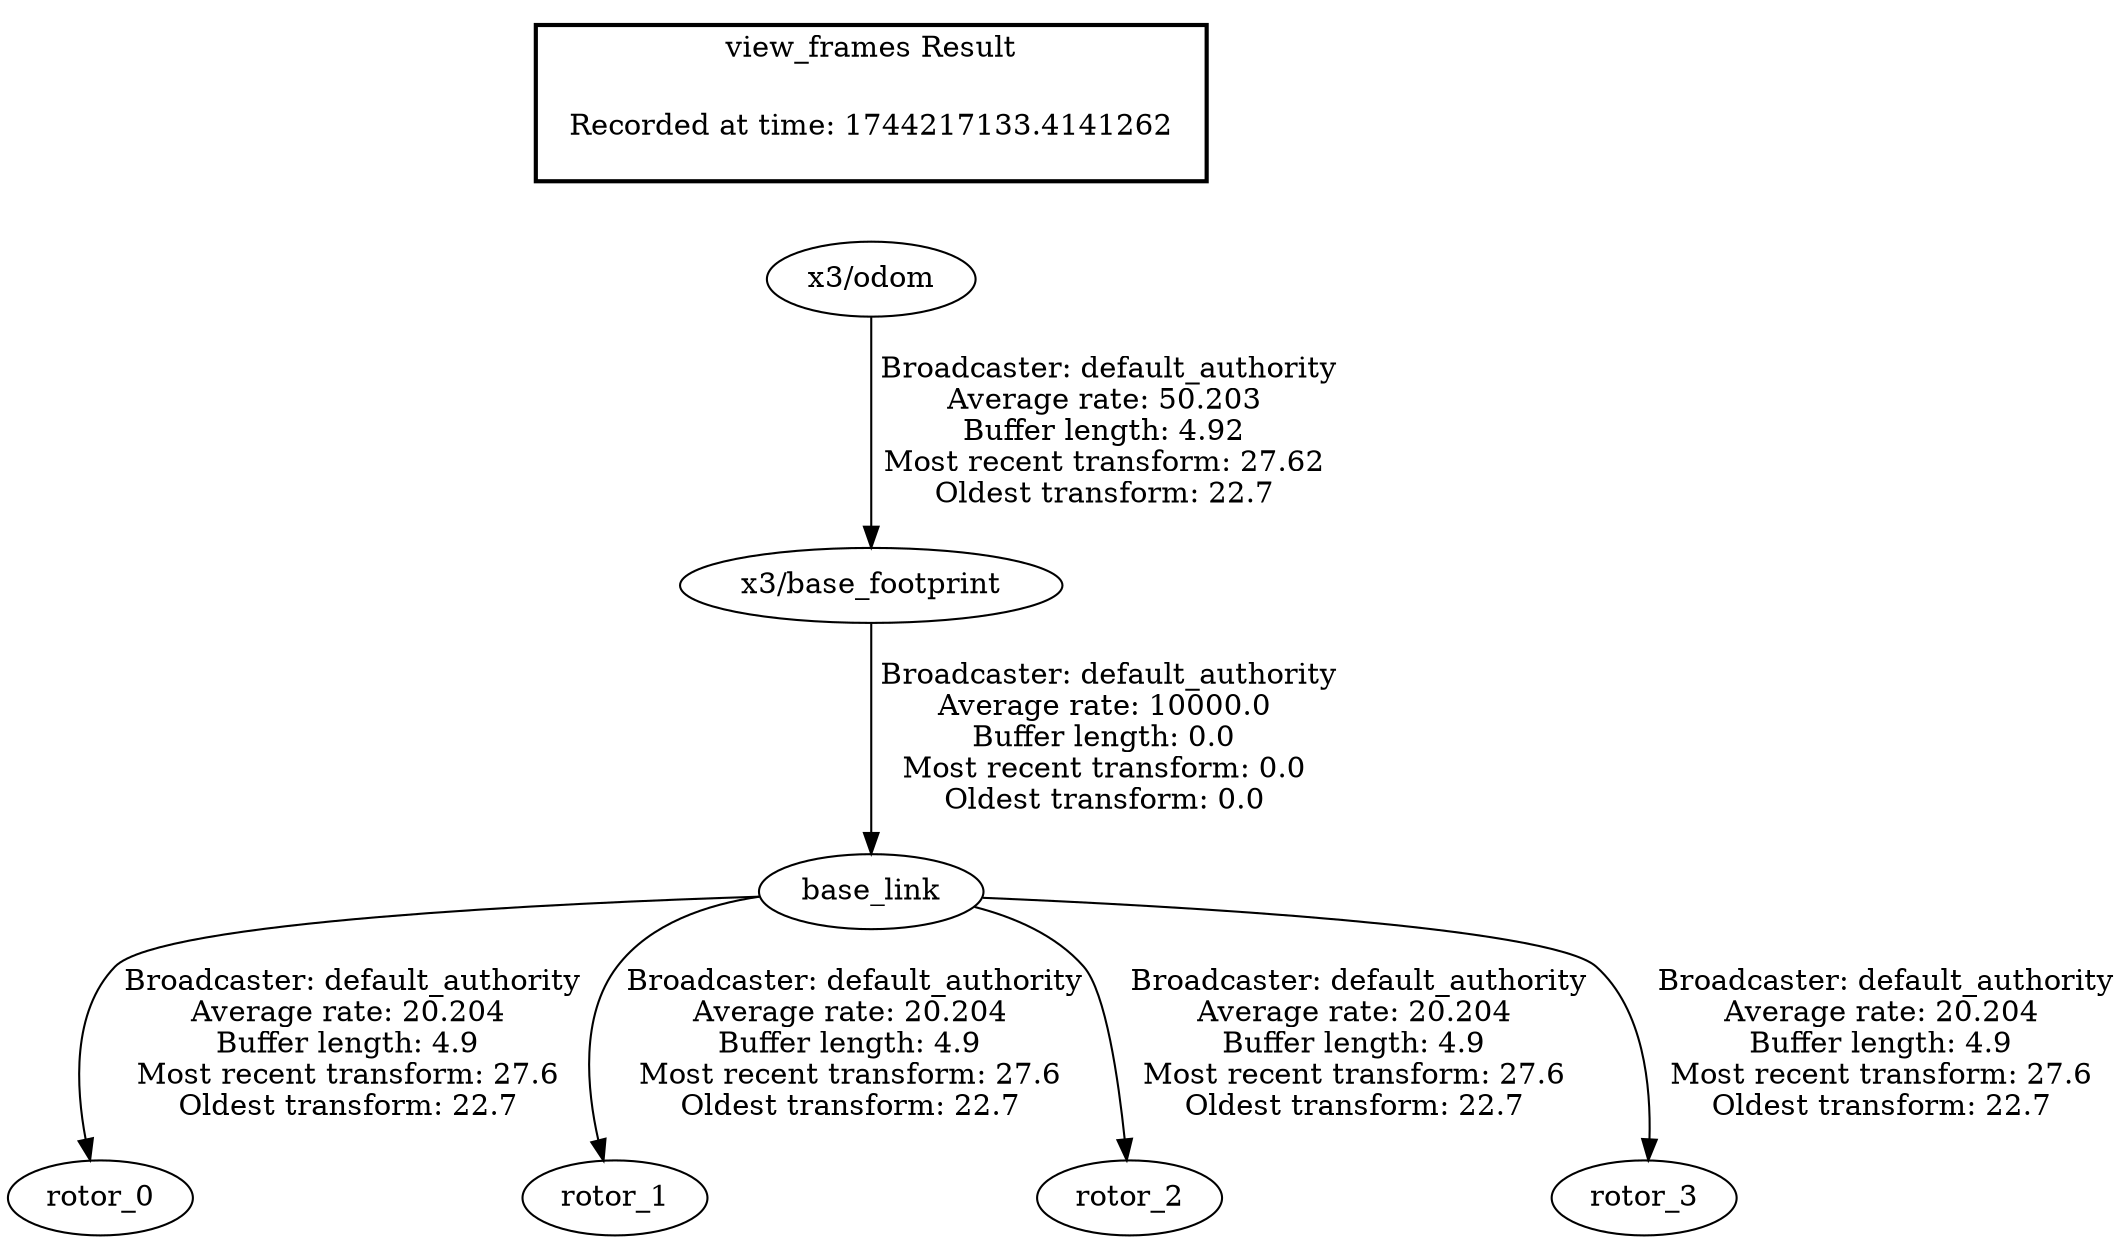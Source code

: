digraph G {
"x3/odom" -> "x3/base_footprint"[label=" Broadcaster: default_authority\nAverage rate: 50.203\nBuffer length: 4.92\nMost recent transform: 27.62\nOldest transform: 22.7\n"];
"x3/base_footprint" -> "base_link"[label=" Broadcaster: default_authority\nAverage rate: 10000.0\nBuffer length: 0.0\nMost recent transform: 0.0\nOldest transform: 0.0\n"];
"base_link" -> "rotor_0"[label=" Broadcaster: default_authority\nAverage rate: 20.204\nBuffer length: 4.9\nMost recent transform: 27.6\nOldest transform: 22.7\n"];
"base_link" -> "rotor_1"[label=" Broadcaster: default_authority\nAverage rate: 20.204\nBuffer length: 4.9\nMost recent transform: 27.6\nOldest transform: 22.7\n"];
"base_link" -> "rotor_2"[label=" Broadcaster: default_authority\nAverage rate: 20.204\nBuffer length: 4.9\nMost recent transform: 27.6\nOldest transform: 22.7\n"];
"base_link" -> "rotor_3"[label=" Broadcaster: default_authority\nAverage rate: 20.204\nBuffer length: 4.9\nMost recent transform: 27.6\nOldest transform: 22.7\n"];
edge [style=invis];
 subgraph cluster_legend { style=bold; color=black; label ="view_frames Result";
"Recorded at time: 1744217133.4141262"[ shape=plaintext ] ;
}->"x3/odom";
}
